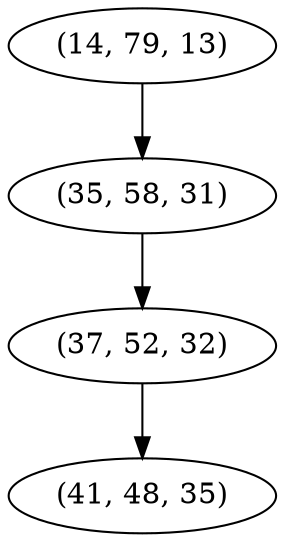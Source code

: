 digraph tree {
    "(14, 79, 13)";
    "(35, 58, 31)";
    "(37, 52, 32)";
    "(41, 48, 35)";
    "(14, 79, 13)" -> "(35, 58, 31)";
    "(35, 58, 31)" -> "(37, 52, 32)";
    "(37, 52, 32)" -> "(41, 48, 35)";
}
